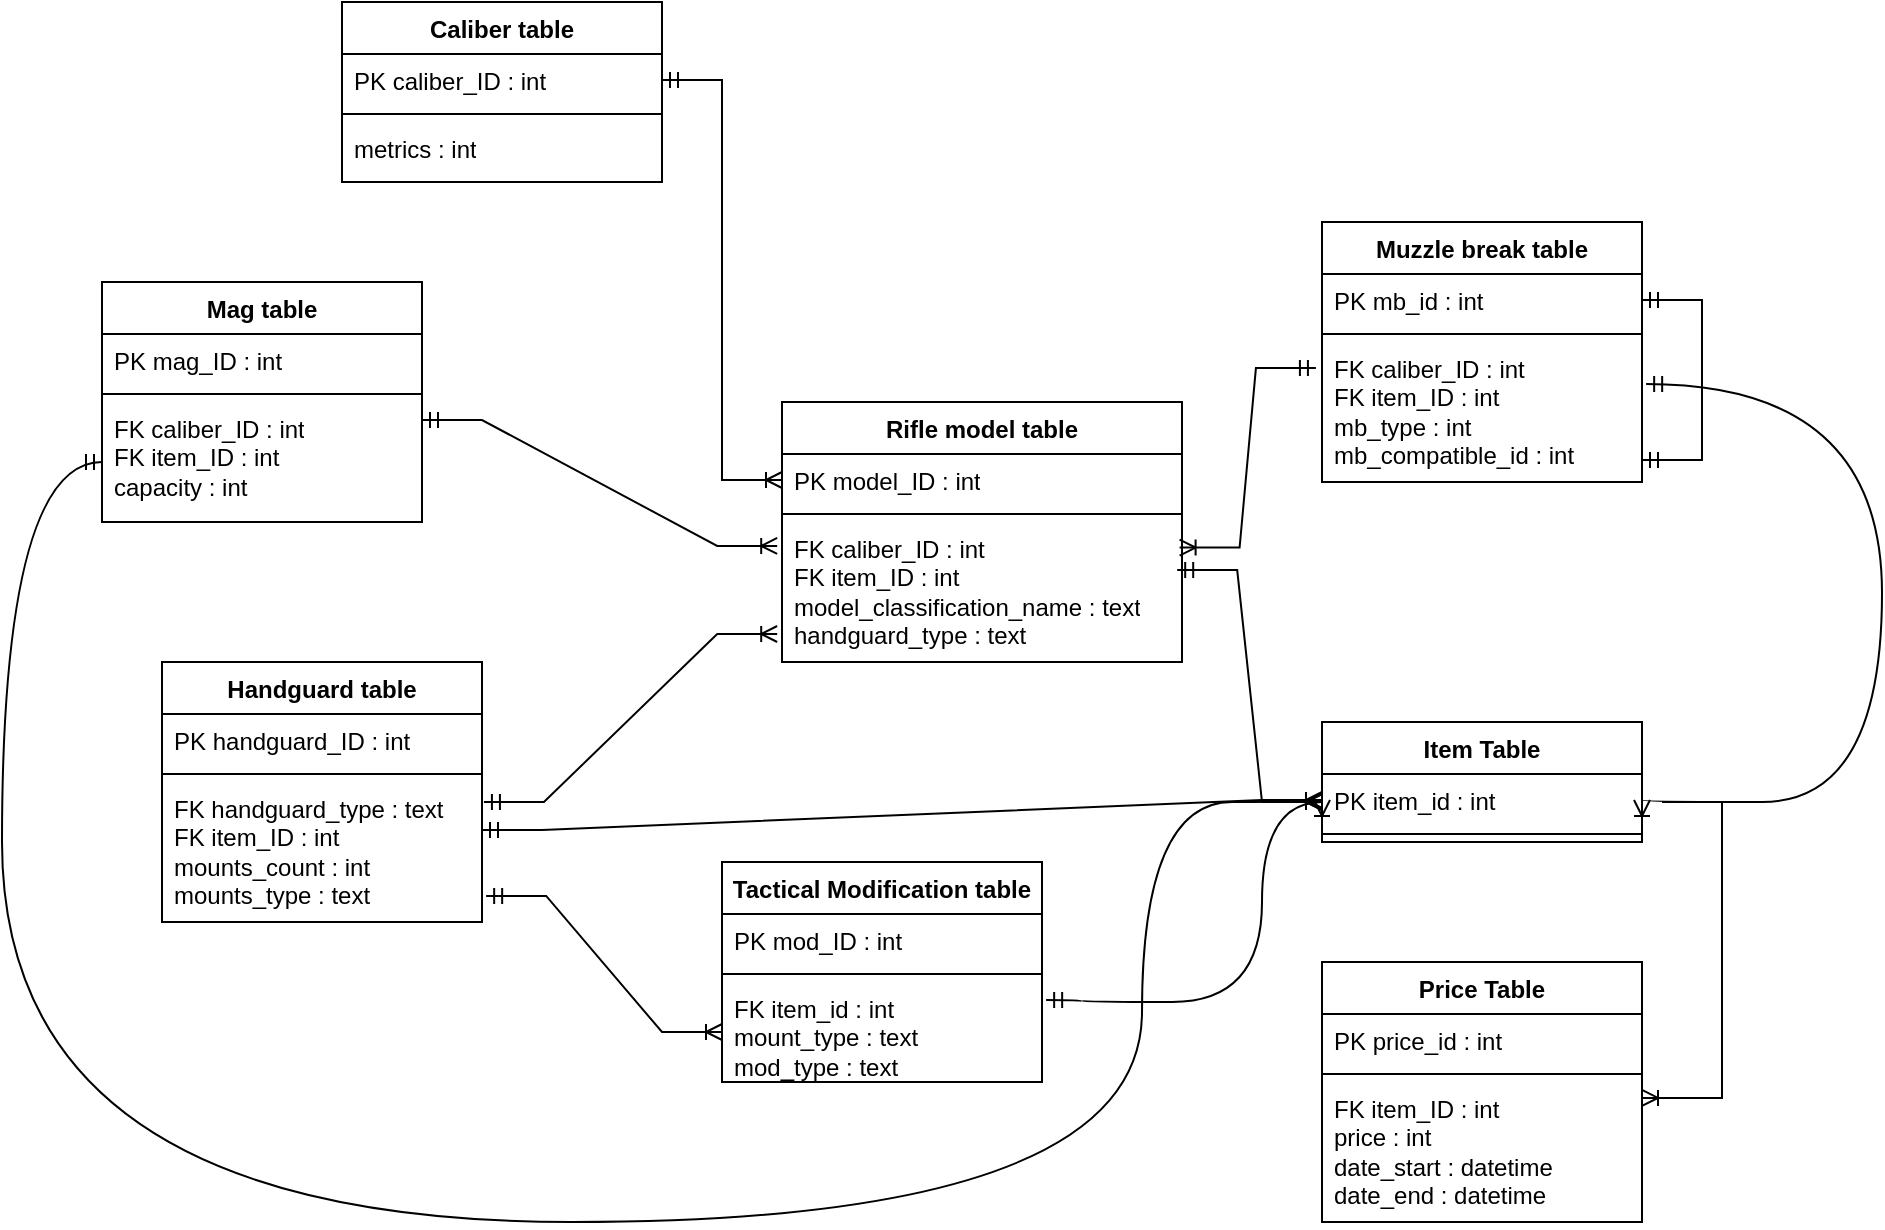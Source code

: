 <mxfile version="24.3.1" type="device">
  <diagram name="Page-1" id="a7904f86-f2b4-8e86-fa97-74104820619b">
    <mxGraphModel dx="1434" dy="754" grid="1" gridSize="10" guides="1" tooltips="1" connect="1" arrows="1" fold="1" page="1" pageScale="1" pageWidth="1100" pageHeight="850" background="none" math="0" shadow="0">
      <root>
        <mxCell id="0" />
        <mxCell id="1" parent="0" />
        <mxCell id="yO5ZmVBm04dt71dqiS3L-5" value="Rifle model table" style="swimlane;fontStyle=1;align=center;verticalAlign=top;childLayout=stackLayout;horizontal=1;startSize=26;horizontalStack=0;resizeParent=1;resizeParentMax=0;resizeLast=0;collapsible=1;marginBottom=0;whiteSpace=wrap;html=1;" parent="1" vertex="1">
          <mxGeometry x="460" y="250" width="200" height="130" as="geometry" />
        </mxCell>
        <mxCell id="yO5ZmVBm04dt71dqiS3L-6" value="PK model_ID : int" style="text;strokeColor=none;fillColor=none;align=left;verticalAlign=top;spacingLeft=4;spacingRight=4;overflow=hidden;rotatable=0;points=[[0,0.5],[1,0.5]];portConstraint=eastwest;whiteSpace=wrap;html=1;" parent="yO5ZmVBm04dt71dqiS3L-5" vertex="1">
          <mxGeometry y="26" width="200" height="26" as="geometry" />
        </mxCell>
        <mxCell id="yO5ZmVBm04dt71dqiS3L-7" value="" style="line;strokeWidth=1;fillColor=none;align=left;verticalAlign=middle;spacingTop=-1;spacingLeft=3;spacingRight=3;rotatable=0;labelPosition=right;points=[];portConstraint=eastwest;strokeColor=inherit;" parent="yO5ZmVBm04dt71dqiS3L-5" vertex="1">
          <mxGeometry y="52" width="200" height="8" as="geometry" />
        </mxCell>
        <mxCell id="yO5ZmVBm04dt71dqiS3L-8" value="&lt;div&gt;FK caliber_ID : int&lt;br&gt;&lt;/div&gt;&lt;div&gt;FK item_ID : int&lt;/div&gt;model_classification_name : text&lt;div&gt;handguard_type : text&lt;/div&gt;" style="text;strokeColor=none;fillColor=none;align=left;verticalAlign=top;spacingLeft=4;spacingRight=4;overflow=hidden;rotatable=0;points=[[0,0.5],[1,0.5]];portConstraint=eastwest;whiteSpace=wrap;html=1;" parent="yO5ZmVBm04dt71dqiS3L-5" vertex="1">
          <mxGeometry y="60" width="200" height="70" as="geometry" />
        </mxCell>
        <mxCell id="yO5ZmVBm04dt71dqiS3L-10" value="Caliber table" style="swimlane;fontStyle=1;align=center;verticalAlign=top;childLayout=stackLayout;horizontal=1;startSize=26;horizontalStack=0;resizeParent=1;resizeParentMax=0;resizeLast=0;collapsible=1;marginBottom=0;whiteSpace=wrap;html=1;" parent="1" vertex="1">
          <mxGeometry x="240" y="50" width="160" height="90" as="geometry" />
        </mxCell>
        <mxCell id="yO5ZmVBm04dt71dqiS3L-11" value="PK caliber_ID : int" style="text;strokeColor=none;fillColor=none;align=left;verticalAlign=top;spacingLeft=4;spacingRight=4;overflow=hidden;rotatable=0;points=[[0,0.5],[1,0.5]];portConstraint=eastwest;whiteSpace=wrap;html=1;" parent="yO5ZmVBm04dt71dqiS3L-10" vertex="1">
          <mxGeometry y="26" width="160" height="26" as="geometry" />
        </mxCell>
        <mxCell id="yO5ZmVBm04dt71dqiS3L-12" value="" style="line;strokeWidth=1;fillColor=none;align=left;verticalAlign=middle;spacingTop=-1;spacingLeft=3;spacingRight=3;rotatable=0;labelPosition=right;points=[];portConstraint=eastwest;strokeColor=inherit;" parent="yO5ZmVBm04dt71dqiS3L-10" vertex="1">
          <mxGeometry y="52" width="160" height="8" as="geometry" />
        </mxCell>
        <mxCell id="yO5ZmVBm04dt71dqiS3L-13" value="metrics : int" style="text;strokeColor=none;fillColor=none;align=left;verticalAlign=top;spacingLeft=4;spacingRight=4;overflow=hidden;rotatable=0;points=[[0,0.5],[1,0.5]];portConstraint=eastwest;whiteSpace=wrap;html=1;" parent="yO5ZmVBm04dt71dqiS3L-10" vertex="1">
          <mxGeometry y="60" width="160" height="30" as="geometry" />
        </mxCell>
        <mxCell id="yO5ZmVBm04dt71dqiS3L-14" value="" style="edgeStyle=entityRelationEdgeStyle;fontSize=12;html=1;endArrow=ERoneToMany;startArrow=ERmandOne;rounded=0;exitX=1;exitY=0.5;exitDx=0;exitDy=0;" parent="1" source="yO5ZmVBm04dt71dqiS3L-11" target="yO5ZmVBm04dt71dqiS3L-6" edge="1">
          <mxGeometry width="100" height="100" relative="1" as="geometry">
            <mxPoint x="660" y="360" as="sourcePoint" />
            <mxPoint x="760" y="260" as="targetPoint" />
          </mxGeometry>
        </mxCell>
        <mxCell id="yO5ZmVBm04dt71dqiS3L-15" value="Muzzle break table" style="swimlane;fontStyle=1;align=center;verticalAlign=top;childLayout=stackLayout;horizontal=1;startSize=26;horizontalStack=0;resizeParent=1;resizeParentMax=0;resizeLast=0;collapsible=1;marginBottom=0;whiteSpace=wrap;html=1;" parent="1" vertex="1">
          <mxGeometry x="730" y="160" width="160" height="130" as="geometry" />
        </mxCell>
        <mxCell id="yO5ZmVBm04dt71dqiS3L-16" value="PK mb_id : int" style="text;strokeColor=none;fillColor=none;align=left;verticalAlign=top;spacingLeft=4;spacingRight=4;overflow=hidden;rotatable=0;points=[[0,0.5],[1,0.5]];portConstraint=eastwest;whiteSpace=wrap;html=1;" parent="yO5ZmVBm04dt71dqiS3L-15" vertex="1">
          <mxGeometry y="26" width="160" height="26" as="geometry" />
        </mxCell>
        <mxCell id="yO5ZmVBm04dt71dqiS3L-17" value="" style="line;strokeWidth=1;fillColor=none;align=left;verticalAlign=middle;spacingTop=-1;spacingLeft=3;spacingRight=3;rotatable=0;labelPosition=right;points=[];portConstraint=eastwest;strokeColor=inherit;" parent="yO5ZmVBm04dt71dqiS3L-15" vertex="1">
          <mxGeometry y="52" width="160" height="8" as="geometry" />
        </mxCell>
        <mxCell id="yO5ZmVBm04dt71dqiS3L-18" value="&lt;div&gt;FK caliber_ID : int&lt;br&gt;&lt;/div&gt;&lt;div&gt;FK item_ID : int&lt;/div&gt;mb_type : int&lt;div&gt;mb_compatible_id : int&lt;/div&gt;" style="text;strokeColor=none;fillColor=none;align=left;verticalAlign=top;spacingLeft=4;spacingRight=4;overflow=hidden;rotatable=0;points=[[0,0.5],[1,0.5]];portConstraint=eastwest;whiteSpace=wrap;html=1;" parent="yO5ZmVBm04dt71dqiS3L-15" vertex="1">
          <mxGeometry y="60" width="160" height="70" as="geometry" />
        </mxCell>
        <mxCell id="yO5ZmVBm04dt71dqiS3L-41" value="" style="edgeStyle=entityRelationEdgeStyle;fontSize=12;html=1;endArrow=ERmandOne;startArrow=ERmandOne;rounded=0;entryX=1;entryY=0.5;entryDx=0;entryDy=0;exitX=1;exitY=0.843;exitDx=0;exitDy=0;exitPerimeter=0;" parent="yO5ZmVBm04dt71dqiS3L-15" source="yO5ZmVBm04dt71dqiS3L-18" target="yO5ZmVBm04dt71dqiS3L-16" edge="1">
          <mxGeometry width="100" height="100" relative="1" as="geometry">
            <mxPoint x="170" y="100" as="sourcePoint" />
            <mxPoint x="570" y="50" as="targetPoint" />
            <Array as="points">
              <mxPoint x="170" y="120" />
              <mxPoint x="280" y="60" />
            </Array>
          </mxGeometry>
        </mxCell>
        <mxCell id="yO5ZmVBm04dt71dqiS3L-20" value="Mag table" style="swimlane;fontStyle=1;align=center;verticalAlign=top;childLayout=stackLayout;horizontal=1;startSize=26;horizontalStack=0;resizeParent=1;resizeParentMax=0;resizeLast=0;collapsible=1;marginBottom=0;whiteSpace=wrap;html=1;" parent="1" vertex="1">
          <mxGeometry x="120" y="190" width="160" height="120" as="geometry" />
        </mxCell>
        <mxCell id="yO5ZmVBm04dt71dqiS3L-21" value="PK mag_ID : int" style="text;strokeColor=none;fillColor=none;align=left;verticalAlign=top;spacingLeft=4;spacingRight=4;overflow=hidden;rotatable=0;points=[[0,0.5],[1,0.5]];portConstraint=eastwest;whiteSpace=wrap;html=1;" parent="yO5ZmVBm04dt71dqiS3L-20" vertex="1">
          <mxGeometry y="26" width="160" height="26" as="geometry" />
        </mxCell>
        <mxCell id="yO5ZmVBm04dt71dqiS3L-22" value="" style="line;strokeWidth=1;fillColor=none;align=left;verticalAlign=middle;spacingTop=-1;spacingLeft=3;spacingRight=3;rotatable=0;labelPosition=right;points=[];portConstraint=eastwest;strokeColor=inherit;" parent="yO5ZmVBm04dt71dqiS3L-20" vertex="1">
          <mxGeometry y="52" width="160" height="8" as="geometry" />
        </mxCell>
        <mxCell id="yO5ZmVBm04dt71dqiS3L-23" value="&lt;div&gt;FK caliber_ID : int&lt;/div&gt;&lt;div&gt;FK item_ID : int&lt;/div&gt;capacity : int" style="text;strokeColor=none;fillColor=none;align=left;verticalAlign=top;spacingLeft=4;spacingRight=4;overflow=hidden;rotatable=0;points=[[0,0.5],[1,0.5]];portConstraint=eastwest;whiteSpace=wrap;html=1;" parent="yO5ZmVBm04dt71dqiS3L-20" vertex="1">
          <mxGeometry y="60" width="160" height="60" as="geometry" />
        </mxCell>
        <mxCell id="yO5ZmVBm04dt71dqiS3L-24" value="" style="edgeStyle=entityRelationEdgeStyle;fontSize=12;html=1;endArrow=ERoneToMany;startArrow=ERmandOne;rounded=0;entryX=0.994;entryY=0.183;entryDx=0;entryDy=0;exitX=-0.019;exitY=0.186;exitDx=0;exitDy=0;exitPerimeter=0;entryPerimeter=0;" parent="1" source="yO5ZmVBm04dt71dqiS3L-18" target="yO5ZmVBm04dt71dqiS3L-8" edge="1">
          <mxGeometry width="100" height="100" relative="1" as="geometry">
            <mxPoint x="660" y="460" as="sourcePoint" />
            <mxPoint x="760" y="360" as="targetPoint" />
          </mxGeometry>
        </mxCell>
        <mxCell id="yO5ZmVBm04dt71dqiS3L-25" value="" style="edgeStyle=entityRelationEdgeStyle;fontSize=12;html=1;endArrow=ERoneToMany;startArrow=ERmandOne;rounded=0;entryX=-0.012;entryY=0.171;entryDx=0;entryDy=0;entryPerimeter=0;exitX=1;exitY=0.15;exitDx=0;exitDy=0;exitPerimeter=0;" parent="1" source="yO5ZmVBm04dt71dqiS3L-23" target="yO5ZmVBm04dt71dqiS3L-8" edge="1">
          <mxGeometry width="100" height="100" relative="1" as="geometry">
            <mxPoint x="330" y="324" as="sourcePoint" />
            <mxPoint x="620" y="320" as="targetPoint" />
            <Array as="points">
              <mxPoint x="640" y="330" />
              <mxPoint x="420" y="410" />
              <mxPoint x="740" y="620" />
              <mxPoint x="450" y="450" />
              <mxPoint x="450" y="380" />
            </Array>
          </mxGeometry>
        </mxCell>
        <mxCell id="yO5ZmVBm04dt71dqiS3L-27" value="Handguard table" style="swimlane;fontStyle=1;align=center;verticalAlign=top;childLayout=stackLayout;horizontal=1;startSize=26;horizontalStack=0;resizeParent=1;resizeParentMax=0;resizeLast=0;collapsible=1;marginBottom=0;whiteSpace=wrap;html=1;" parent="1" vertex="1">
          <mxGeometry x="150" y="380" width="160" height="130" as="geometry" />
        </mxCell>
        <mxCell id="yO5ZmVBm04dt71dqiS3L-28" value="PK handguard_ID : int" style="text;strokeColor=none;fillColor=none;align=left;verticalAlign=top;spacingLeft=4;spacingRight=4;overflow=hidden;rotatable=0;points=[[0,0.5],[1,0.5]];portConstraint=eastwest;whiteSpace=wrap;html=1;" parent="yO5ZmVBm04dt71dqiS3L-27" vertex="1">
          <mxGeometry y="26" width="160" height="26" as="geometry" />
        </mxCell>
        <mxCell id="yO5ZmVBm04dt71dqiS3L-29" value="" style="line;strokeWidth=1;fillColor=none;align=left;verticalAlign=middle;spacingTop=-1;spacingLeft=3;spacingRight=3;rotatable=0;labelPosition=right;points=[];portConstraint=eastwest;strokeColor=inherit;" parent="yO5ZmVBm04dt71dqiS3L-27" vertex="1">
          <mxGeometry y="52" width="160" height="8" as="geometry" />
        </mxCell>
        <mxCell id="yO5ZmVBm04dt71dqiS3L-30" value="FK handguard_type : text&lt;div&gt;FK item_ID : int&lt;br&gt;&lt;div&gt;&lt;/div&gt;&lt;div&gt;mounts_count : int&lt;/div&gt;&lt;div&gt;mounts_type : text&lt;/div&gt;&lt;/div&gt;" style="text;strokeColor=none;fillColor=none;align=left;verticalAlign=top;spacingLeft=4;spacingRight=4;overflow=hidden;rotatable=0;points=[[0,0.5],[1,0.5]];portConstraint=eastwest;whiteSpace=wrap;html=1;" parent="yO5ZmVBm04dt71dqiS3L-27" vertex="1">
          <mxGeometry y="60" width="160" height="70" as="geometry" />
        </mxCell>
        <mxCell id="yO5ZmVBm04dt71dqiS3L-32" value="" style="edgeStyle=entityRelationEdgeStyle;fontSize=12;html=1;endArrow=ERoneToMany;startArrow=ERmandOne;rounded=0;exitX=1.006;exitY=0.143;exitDx=0;exitDy=0;exitPerimeter=0;entryX=-0.012;entryY=0.8;entryDx=0;entryDy=0;entryPerimeter=0;" parent="1" source="yO5ZmVBm04dt71dqiS3L-30" target="yO5ZmVBm04dt71dqiS3L-8" edge="1">
          <mxGeometry width="100" height="100" relative="1" as="geometry">
            <mxPoint x="401" y="448" as="sourcePoint" />
            <mxPoint x="469" y="334" as="targetPoint" />
            <Array as="points">
              <mxPoint x="650" y="340" />
              <mxPoint x="430" y="420" />
              <mxPoint x="750" y="630" />
              <mxPoint x="460" y="460" />
              <mxPoint x="460" y="390" />
            </Array>
          </mxGeometry>
        </mxCell>
        <mxCell id="yO5ZmVBm04dt71dqiS3L-33" value="Tactical Modification table" style="swimlane;fontStyle=1;align=center;verticalAlign=top;childLayout=stackLayout;horizontal=1;startSize=26;horizontalStack=0;resizeParent=1;resizeParentMax=0;resizeLast=0;collapsible=1;marginBottom=0;whiteSpace=wrap;html=1;" parent="1" vertex="1">
          <mxGeometry x="430" y="480" width="160" height="110" as="geometry">
            <mxRectangle x="430" y="480" width="180" height="30" as="alternateBounds" />
          </mxGeometry>
        </mxCell>
        <mxCell id="yO5ZmVBm04dt71dqiS3L-34" value="PK mod_ID : int" style="text;strokeColor=none;fillColor=none;align=left;verticalAlign=top;spacingLeft=4;spacingRight=4;overflow=hidden;rotatable=0;points=[[0,0.5],[1,0.5]];portConstraint=eastwest;whiteSpace=wrap;html=1;" parent="yO5ZmVBm04dt71dqiS3L-33" vertex="1">
          <mxGeometry y="26" width="160" height="26" as="geometry" />
        </mxCell>
        <mxCell id="yO5ZmVBm04dt71dqiS3L-35" value="" style="line;strokeWidth=1;fillColor=none;align=left;verticalAlign=middle;spacingTop=-1;spacingLeft=3;spacingRight=3;rotatable=0;labelPosition=right;points=[];portConstraint=eastwest;strokeColor=inherit;" parent="yO5ZmVBm04dt71dqiS3L-33" vertex="1">
          <mxGeometry y="52" width="160" height="8" as="geometry" />
        </mxCell>
        <mxCell id="yO5ZmVBm04dt71dqiS3L-36" value="&lt;div&gt;FK item_id : int&lt;/div&gt;mount_type : text&lt;div&gt;mod_type : text&lt;/div&gt;" style="text;strokeColor=none;fillColor=none;align=left;verticalAlign=top;spacingLeft=4;spacingRight=4;overflow=hidden;rotatable=0;points=[[0,0.5],[1,0.5]];portConstraint=eastwest;whiteSpace=wrap;html=1;" parent="yO5ZmVBm04dt71dqiS3L-33" vertex="1">
          <mxGeometry y="60" width="160" height="50" as="geometry" />
        </mxCell>
        <mxCell id="yO5ZmVBm04dt71dqiS3L-37" value="" style="edgeStyle=entityRelationEdgeStyle;fontSize=12;html=1;endArrow=ERoneToMany;startArrow=ERmandOne;rounded=0;exitX=1.013;exitY=0.814;exitDx=0;exitDy=0;exitPerimeter=0;entryX=0;entryY=0.5;entryDx=0;entryDy=0;" parent="1" source="yO5ZmVBm04dt71dqiS3L-30" target="yO5ZmVBm04dt71dqiS3L-36" edge="1">
          <mxGeometry width="100" height="100" relative="1" as="geometry">
            <mxPoint x="319" y="463" as="sourcePoint" />
            <mxPoint x="465" y="363" as="targetPoint" />
            <Array as="points">
              <mxPoint x="660" y="350" />
              <mxPoint x="440" y="430" />
              <mxPoint x="760" y="640" />
              <mxPoint x="470" y="470" />
              <mxPoint x="470" y="400" />
            </Array>
          </mxGeometry>
        </mxCell>
        <mxCell id="yO5ZmVBm04dt71dqiS3L-43" value="Item Table" style="swimlane;fontStyle=1;align=center;verticalAlign=top;childLayout=stackLayout;horizontal=1;startSize=26;horizontalStack=0;resizeParent=1;resizeParentMax=0;resizeLast=0;collapsible=1;marginBottom=0;whiteSpace=wrap;html=1;" parent="1" vertex="1">
          <mxGeometry x="730" y="410" width="160" height="60" as="geometry" />
        </mxCell>
        <mxCell id="yO5ZmVBm04dt71dqiS3L-44" value="PK item&lt;span style=&quot;background-color: initial;&quot;&gt;_id : int&lt;/span&gt;" style="text;strokeColor=none;fillColor=none;align=left;verticalAlign=top;spacingLeft=4;spacingRight=4;overflow=hidden;rotatable=0;points=[[0,0.5],[1,0.5]];portConstraint=eastwest;whiteSpace=wrap;html=1;" parent="yO5ZmVBm04dt71dqiS3L-43" vertex="1">
          <mxGeometry y="26" width="160" height="26" as="geometry" />
        </mxCell>
        <mxCell id="yO5ZmVBm04dt71dqiS3L-45" value="" style="line;strokeWidth=1;fillColor=none;align=left;verticalAlign=middle;spacingTop=-1;spacingLeft=3;spacingRight=3;rotatable=0;labelPosition=right;points=[];portConstraint=eastwest;strokeColor=inherit;" parent="yO5ZmVBm04dt71dqiS3L-43" vertex="1">
          <mxGeometry y="52" width="160" height="8" as="geometry" />
        </mxCell>
        <mxCell id="yO5ZmVBm04dt71dqiS3L-47" value="" style="edgeStyle=entityRelationEdgeStyle;fontSize=12;html=1;endArrow=ERoneToMany;startArrow=ERmandOne;rounded=0;entryX=0;entryY=0.5;entryDx=0;entryDy=0;exitX=1;exitY=0.343;exitDx=0;exitDy=0;exitPerimeter=0;" parent="1" source="yO5ZmVBm04dt71dqiS3L-30" target="yO5ZmVBm04dt71dqiS3L-44" edge="1">
          <mxGeometry width="100" height="100" relative="1" as="geometry">
            <mxPoint x="600" y="650" as="sourcePoint" />
            <mxPoint x="700" y="550" as="targetPoint" />
            <Array as="points">
              <mxPoint x="400" y="660" />
            </Array>
          </mxGeometry>
        </mxCell>
        <mxCell id="yO5ZmVBm04dt71dqiS3L-50" value="" style="edgeStyle=orthogonalEdgeStyle;fontSize=12;html=1;endArrow=ERoneToMany;startArrow=ERmandOne;rounded=0;entryX=0;entryY=0.5;entryDx=0;entryDy=0;exitX=0;exitY=0.5;exitDx=0;exitDy=0;curved=1;" parent="1" source="yO5ZmVBm04dt71dqiS3L-23" target="yO5ZmVBm04dt71dqiS3L-44" edge="1">
          <mxGeometry width="100" height="100" relative="1" as="geometry">
            <mxPoint x="320" y="474" as="sourcePoint" />
            <mxPoint x="700" y="459" as="targetPoint" />
            <Array as="points">
              <mxPoint x="70" y="280" />
              <mxPoint x="70" y="660" />
              <mxPoint x="640" y="660" />
              <mxPoint x="640" y="450" />
            </Array>
          </mxGeometry>
        </mxCell>
        <mxCell id="yO5ZmVBm04dt71dqiS3L-53" value="" style="edgeStyle=orthogonalEdgeStyle;fontSize=12;html=1;endArrow=ERoneToMany;startArrow=ERmandOne;rounded=0;exitX=1.013;exitY=0.3;exitDx=0;exitDy=0;exitPerimeter=0;curved=1;entryX=1;entryY=0.5;entryDx=0;entryDy=0;" parent="1" source="yO5ZmVBm04dt71dqiS3L-18" target="yO5ZmVBm04dt71dqiS3L-44" edge="1">
          <mxGeometry width="100" height="100" relative="1" as="geometry">
            <mxPoint x="320" y="474" as="sourcePoint" />
            <mxPoint x="690" y="450" as="targetPoint" />
            <Array as="points">
              <mxPoint x="1010" y="241" />
              <mxPoint x="1010" y="450" />
            </Array>
          </mxGeometry>
        </mxCell>
        <mxCell id="yO5ZmVBm04dt71dqiS3L-55" value="" style="edgeStyle=entityRelationEdgeStyle;fontSize=12;html=1;endArrow=ERoneToMany;startArrow=ERmandOne;rounded=0;exitX=0.988;exitY=0.343;exitDx=0;exitDy=0;exitPerimeter=0;" parent="1" source="yO5ZmVBm04dt71dqiS3L-8" edge="1">
          <mxGeometry width="100" height="100" relative="1" as="geometry">
            <mxPoint x="320" y="474" as="sourcePoint" />
            <mxPoint x="730" y="450" as="targetPoint" />
            <Array as="points">
              <mxPoint x="410" y="670" />
            </Array>
          </mxGeometry>
        </mxCell>
        <mxCell id="h47UJRndUFW_kEJYAOZb-1" value="Price Table" style="swimlane;fontStyle=1;align=center;verticalAlign=top;childLayout=stackLayout;horizontal=1;startSize=26;horizontalStack=0;resizeParent=1;resizeParentMax=0;resizeLast=0;collapsible=1;marginBottom=0;whiteSpace=wrap;html=1;" vertex="1" parent="1">
          <mxGeometry x="730" y="530" width="160" height="130" as="geometry" />
        </mxCell>
        <mxCell id="h47UJRndUFW_kEJYAOZb-2" value="PK price_id : int" style="text;strokeColor=none;fillColor=none;align=left;verticalAlign=top;spacingLeft=4;spacingRight=4;overflow=hidden;rotatable=0;points=[[0,0.5],[1,0.5]];portConstraint=eastwest;whiteSpace=wrap;html=1;" vertex="1" parent="h47UJRndUFW_kEJYAOZb-1">
          <mxGeometry y="26" width="160" height="26" as="geometry" />
        </mxCell>
        <mxCell id="h47UJRndUFW_kEJYAOZb-3" value="" style="line;strokeWidth=1;fillColor=none;align=left;verticalAlign=middle;spacingTop=-1;spacingLeft=3;spacingRight=3;rotatable=0;labelPosition=right;points=[];portConstraint=eastwest;strokeColor=inherit;" vertex="1" parent="h47UJRndUFW_kEJYAOZb-1">
          <mxGeometry y="52" width="160" height="8" as="geometry" />
        </mxCell>
        <mxCell id="h47UJRndUFW_kEJYAOZb-4" value="&lt;div&gt;FK item_ID : int&lt;/div&gt;price : int&lt;div&gt;date_start : datetime&lt;/div&gt;&lt;div&gt;date_end : datetime&lt;/div&gt;" style="text;strokeColor=none;fillColor=none;align=left;verticalAlign=top;spacingLeft=4;spacingRight=4;overflow=hidden;rotatable=0;points=[[0,0.5],[1,0.5]];portConstraint=eastwest;whiteSpace=wrap;html=1;" vertex="1" parent="h47UJRndUFW_kEJYAOZb-1">
          <mxGeometry y="60" width="160" height="70" as="geometry" />
        </mxCell>
        <mxCell id="h47UJRndUFW_kEJYAOZb-6" value="" style="edgeStyle=orthogonalEdgeStyle;fontSize=12;html=1;endArrow=ERoneToMany;startArrow=ERmandOne;rounded=0;exitX=1.013;exitY=0.18;exitDx=0;exitDy=0;exitPerimeter=0;curved=1;" edge="1" parent="1" source="yO5ZmVBm04dt71dqiS3L-36">
          <mxGeometry width="100" height="100" relative="1" as="geometry">
            <mxPoint x="320" y="474" as="sourcePoint" />
            <mxPoint x="730" y="450" as="targetPoint" />
            <Array as="points">
              <mxPoint x="610" y="549" />
              <mxPoint x="610" y="550" />
              <mxPoint x="700" y="550" />
              <mxPoint x="700" y="450" />
            </Array>
          </mxGeometry>
        </mxCell>
        <mxCell id="h47UJRndUFW_kEJYAOZb-7" value="" style="edgeStyle=entityRelationEdgeStyle;fontSize=12;html=1;endArrow=ERoneToMany;rounded=0;entryX=1;entryY=0.114;entryDx=0;entryDy=0;entryPerimeter=0;" edge="1" parent="1" target="h47UJRndUFW_kEJYAOZb-4">
          <mxGeometry width="100" height="100" relative="1" as="geometry">
            <mxPoint x="900" y="450" as="sourcePoint" />
            <mxPoint x="1010" y="530" as="targetPoint" />
          </mxGeometry>
        </mxCell>
      </root>
    </mxGraphModel>
  </diagram>
</mxfile>
